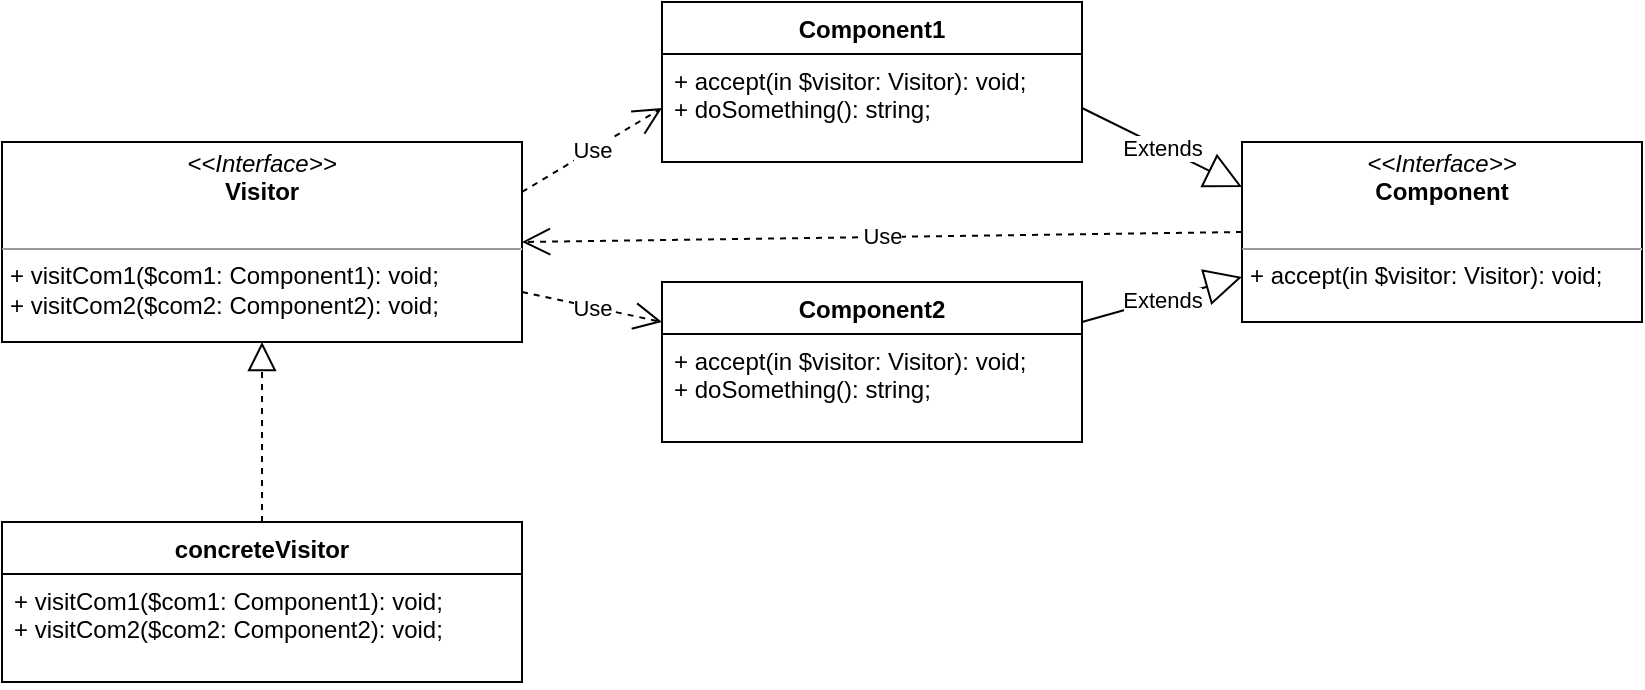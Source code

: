 <mxfile>
    <diagram id="kP_7DgIsE_-SbLl4Vz1U" name="Страница 1">
        <mxGraphModel dx="1162" dy="589" grid="1" gridSize="10" guides="1" tooltips="1" connect="1" arrows="1" fold="1" page="1" pageScale="1" pageWidth="827" pageHeight="1169" math="0" shadow="0">
            <root>
                <mxCell id="0"/>
                <mxCell id="1" parent="0"/>
                <mxCell id="2" value="&lt;p style=&quot;margin: 0px ; margin-top: 4px ; text-align: center&quot;&gt;&lt;i&gt;&amp;lt;&amp;lt;Interface&amp;gt;&amp;gt;&lt;/i&gt;&lt;br&gt;&lt;b&gt;Visitor&lt;/b&gt;&lt;/p&gt;&lt;p style=&quot;margin: 0px ; margin-left: 4px&quot;&gt;&lt;br&gt;&lt;/p&gt;&lt;hr size=&quot;1&quot;&gt;&lt;p style=&quot;margin: 0px ; margin-left: 4px&quot;&gt;+ visitCom1($com1: Component1): void;&lt;br&gt;+ visitCom2($com2: Component2): void;&lt;/p&gt;" style="verticalAlign=top;align=left;overflow=fill;fontSize=12;fontFamily=Helvetica;html=1;" parent="1" vertex="1">
                    <mxGeometry y="110" width="260" height="100" as="geometry"/>
                </mxCell>
                <mxCell id="3" value="&lt;p style=&quot;margin: 0px ; margin-top: 4px ; text-align: center&quot;&gt;&lt;i&gt;&amp;lt;&amp;lt;Interface&amp;gt;&amp;gt;&lt;/i&gt;&lt;br&gt;&lt;b&gt;Component&lt;/b&gt;&lt;/p&gt;&lt;p style=&quot;margin: 0px ; margin-left: 4px&quot;&gt;&lt;br&gt;&lt;/p&gt;&lt;hr size=&quot;1&quot;&gt;&lt;p style=&quot;margin: 0px ; margin-left: 4px&quot;&gt;+ accept(in $visitor: Visitor): void;&lt;br&gt;&lt;/p&gt;" style="verticalAlign=top;align=left;overflow=fill;fontSize=12;fontFamily=Helvetica;html=1;" parent="1" vertex="1">
                    <mxGeometry x="620" y="110" width="200" height="90" as="geometry"/>
                </mxCell>
                <mxCell id="4" value="concreteVisitor" style="swimlane;fontStyle=1;align=center;verticalAlign=top;childLayout=stackLayout;horizontal=1;startSize=26;horizontalStack=0;resizeParent=1;resizeParentMax=0;resizeLast=0;collapsible=1;marginBottom=0;" parent="1" vertex="1">
                    <mxGeometry y="300" width="260" height="80" as="geometry"/>
                </mxCell>
                <mxCell id="7" value="+ visitCom1($com1: Component1): void;&#10;+ visitCom2($com2: Component2): void;" style="text;strokeColor=none;fillColor=none;align=left;verticalAlign=top;spacingLeft=4;spacingRight=4;overflow=hidden;rotatable=0;points=[[0,0.5],[1,0.5]];portConstraint=eastwest;" parent="4" vertex="1">
                    <mxGeometry y="26" width="260" height="54" as="geometry"/>
                </mxCell>
                <mxCell id="8" value="" style="endArrow=block;dashed=1;endFill=0;endSize=12;html=1;exitX=0.5;exitY=0;exitDx=0;exitDy=0;entryX=0.5;entryY=1;entryDx=0;entryDy=0;" parent="1" source="4" target="2" edge="1">
                    <mxGeometry width="160" relative="1" as="geometry">
                        <mxPoint x="100" y="240" as="sourcePoint"/>
                        <mxPoint x="260" y="240" as="targetPoint"/>
                    </mxGeometry>
                </mxCell>
                <mxCell id="16" value="Component1" style="swimlane;fontStyle=1;align=center;verticalAlign=top;childLayout=stackLayout;horizontal=1;startSize=26;horizontalStack=0;resizeParent=1;resizeParentMax=0;resizeLast=0;collapsible=1;marginBottom=0;" parent="1" vertex="1">
                    <mxGeometry x="330" y="40" width="210" height="80" as="geometry"/>
                </mxCell>
                <mxCell id="19" value="+ accept(in $visitor: Visitor): void;&#10;+ doSomething(): string;" style="text;strokeColor=none;fillColor=none;align=left;verticalAlign=top;spacingLeft=4;spacingRight=4;overflow=hidden;rotatable=0;points=[[0,0.5],[1,0.5]];portConstraint=eastwest;" parent="16" vertex="1">
                    <mxGeometry y="26" width="210" height="54" as="geometry"/>
                </mxCell>
                <mxCell id="20" value="Component2" style="swimlane;fontStyle=1;align=center;verticalAlign=top;childLayout=stackLayout;horizontal=1;startSize=26;horizontalStack=0;resizeParent=1;resizeParentMax=0;resizeLast=0;collapsible=1;marginBottom=0;" parent="1" vertex="1">
                    <mxGeometry x="330" y="180" width="210" height="80" as="geometry"/>
                </mxCell>
                <mxCell id="21" value="+ accept(in $visitor: Visitor): void;&#10;+ doSomething(): string;" style="text;strokeColor=none;fillColor=none;align=left;verticalAlign=top;spacingLeft=4;spacingRight=4;overflow=hidden;rotatable=0;points=[[0,0.5],[1,0.5]];portConstraint=eastwest;" parent="20" vertex="1">
                    <mxGeometry y="26" width="210" height="54" as="geometry"/>
                </mxCell>
                <mxCell id="22" value="Extends" style="endArrow=block;endSize=16;endFill=0;html=1;exitX=1;exitY=0.5;exitDx=0;exitDy=0;entryX=0;entryY=0.25;entryDx=0;entryDy=0;" parent="1" source="19" target="3" edge="1">
                    <mxGeometry width="160" relative="1" as="geometry">
                        <mxPoint x="480" y="190" as="sourcePoint"/>
                        <mxPoint x="637" y="230" as="targetPoint"/>
                    </mxGeometry>
                </mxCell>
                <mxCell id="23" value="Extends" style="endArrow=block;endSize=16;endFill=0;html=1;exitX=1;exitY=0.25;exitDx=0;exitDy=0;entryX=0;entryY=0.75;entryDx=0;entryDy=0;" parent="1" source="20" target="3" edge="1">
                    <mxGeometry width="160" relative="1" as="geometry">
                        <mxPoint x="710" y="180" as="sourcePoint"/>
                        <mxPoint x="870" y="180" as="targetPoint"/>
                    </mxGeometry>
                </mxCell>
                <mxCell id="24" value="Use" style="endArrow=open;endSize=12;dashed=1;html=1;exitX=1;exitY=0.25;exitDx=0;exitDy=0;entryX=0;entryY=0.5;entryDx=0;entryDy=0;" parent="1" source="2" target="19" edge="1">
                    <mxGeometry width="160" relative="1" as="geometry">
                        <mxPoint x="254" y="310" as="sourcePoint"/>
                        <mxPoint x="414" y="310" as="targetPoint"/>
                    </mxGeometry>
                </mxCell>
                <mxCell id="25" value="Use" style="endArrow=open;endSize=12;dashed=1;html=1;exitX=1;exitY=0.75;exitDx=0;exitDy=0;entryX=0;entryY=0.25;entryDx=0;entryDy=0;" parent="1" source="2" target="20" edge="1">
                    <mxGeometry width="160" relative="1" as="geometry">
                        <mxPoint x="330" y="300" as="sourcePoint"/>
                        <mxPoint x="490" y="300" as="targetPoint"/>
                    </mxGeometry>
                </mxCell>
                <mxCell id="26" value="Use" style="endArrow=open;endSize=12;dashed=1;html=1;exitX=0;exitY=0.5;exitDx=0;exitDy=0;entryX=1;entryY=0.5;entryDx=0;entryDy=0;" edge="1" parent="1" source="3" target="2">
                    <mxGeometry width="160" relative="1" as="geometry">
                        <mxPoint x="350" y="300" as="sourcePoint"/>
                        <mxPoint x="510" y="300" as="targetPoint"/>
                    </mxGeometry>
                </mxCell>
            </root>
        </mxGraphModel>
    </diagram>
</mxfile>